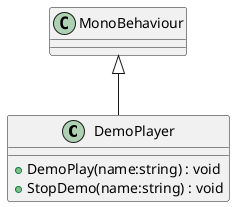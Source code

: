 @startuml
class DemoPlayer {
    + DemoPlay(name:string) : void
    + StopDemo(name:string) : void
}
MonoBehaviour <|-- DemoPlayer
@enduml
